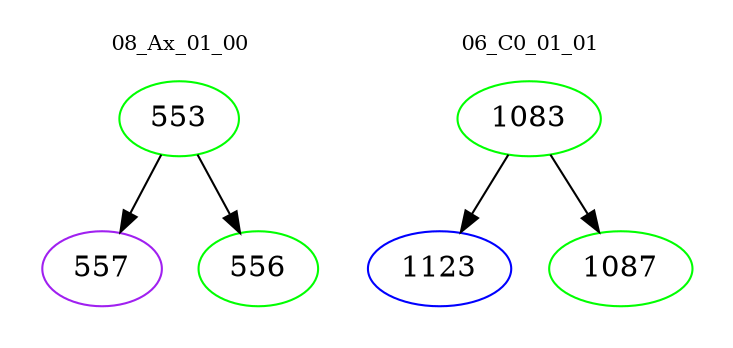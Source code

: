 digraph{
subgraph cluster_0 {
color = white
label = "08_Ax_01_00";
fontsize=10;
T0_553 [label="553", color="green"]
T0_553 -> T0_557 [color="black"]
T0_557 [label="557", color="purple"]
T0_553 -> T0_556 [color="black"]
T0_556 [label="556", color="green"]
}
subgraph cluster_1 {
color = white
label = "06_C0_01_01";
fontsize=10;
T1_1083 [label="1083", color="green"]
T1_1083 -> T1_1123 [color="black"]
T1_1123 [label="1123", color="blue"]
T1_1083 -> T1_1087 [color="black"]
T1_1087 [label="1087", color="green"]
}
}

